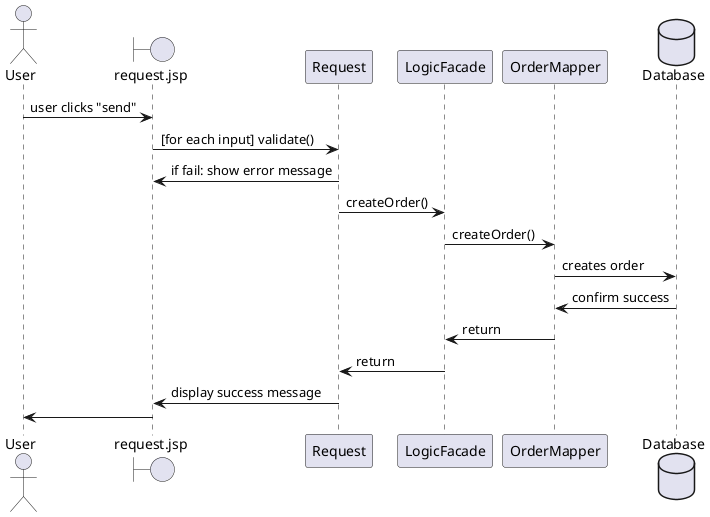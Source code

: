 @startuml

Actor User as user
boundary "request.jsp" as request
participant "Request" as req
participant LogicFacade
participant OrderMapper
database "Database" as database

user -> request : user clicks "send"
request -> req : [for each input] validate()
req -> request : if fail: show error message
req -> LogicFacade : createOrder()
LogicFacade -> OrderMapper : createOrder()
OrderMapper -> database : creates order
database -> OrderMapper : confirm success
OrderMapper -> LogicFacade : return
LogicFacade -> req : return
req -> request : display success message
request -> user

@enduml